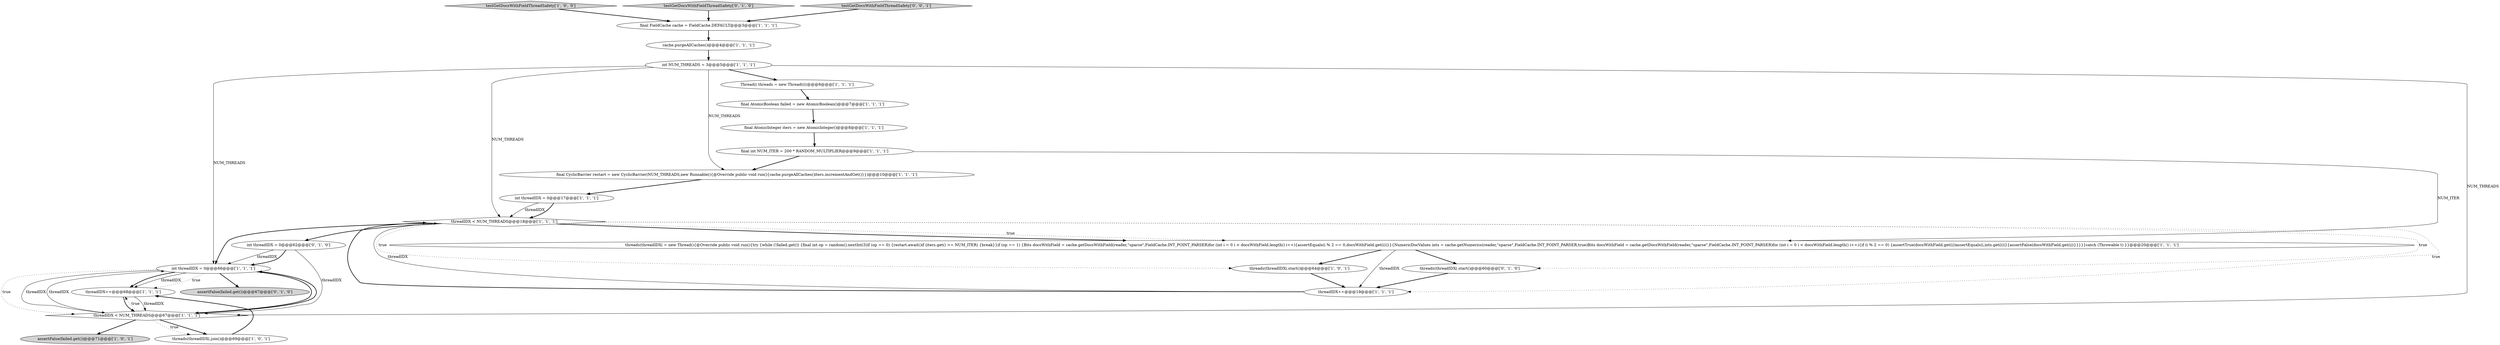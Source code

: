 digraph {
15 [style = filled, label = "final FieldCache cache = FieldCache.DEFAULT@@@3@@@['1', '1', '1']", fillcolor = white, shape = ellipse image = "AAA0AAABBB1BBB"];
2 [style = filled, label = "int NUM_THREADS = 3@@@5@@@['1', '1', '1']", fillcolor = white, shape = ellipse image = "AAA0AAABBB1BBB"];
17 [style = filled, label = "testGetDocsWithFieldThreadSafety['1', '0', '0']", fillcolor = lightgray, shape = diamond image = "AAA0AAABBB1BBB"];
12 [style = filled, label = "Thread(( threads = new Thread((((@@@6@@@['1', '1', '1']", fillcolor = white, shape = ellipse image = "AAA0AAABBB1BBB"];
0 [style = filled, label = "final int NUM_ITER = 200 * RANDOM_MULTIPLIER@@@9@@@['1', '1', '1']", fillcolor = white, shape = ellipse image = "AAA0AAABBB1BBB"];
3 [style = filled, label = "final AtomicBoolean failed = new AtomicBoolean()@@@7@@@['1', '1', '1']", fillcolor = white, shape = ellipse image = "AAA0AAABBB1BBB"];
10 [style = filled, label = "assertFalse(failed.get())@@@71@@@['1', '0', '1']", fillcolor = lightgray, shape = ellipse image = "AAA0AAABBB1BBB"];
6 [style = filled, label = "int threadIDX = 0@@@66@@@['1', '1', '1']", fillcolor = white, shape = ellipse image = "AAA0AAABBB1BBB"];
21 [style = filled, label = "int threadIDX = 0@@@62@@@['0', '1', '0']", fillcolor = white, shape = ellipse image = "AAA0AAABBB2BBB"];
18 [style = filled, label = "threadIDX++@@@68@@@['1', '1', '1']", fillcolor = white, shape = ellipse image = "AAA0AAABBB1BBB"];
22 [style = filled, label = "testGetDocsWithFieldThreadSafety['0', '1', '0']", fillcolor = lightgray, shape = diamond image = "AAA0AAABBB2BBB"];
7 [style = filled, label = "threads(threadIDX(.join()@@@69@@@['1', '0', '1']", fillcolor = white, shape = ellipse image = "AAA0AAABBB1BBB"];
4 [style = filled, label = "final CyclicBarrier restart = new CyclicBarrier(NUM_THREADS,new Runnable(){@Override public void run(){cache.purgeAllCaches()iters.incrementAndGet()}})@@@10@@@['1', '1', '1']", fillcolor = white, shape = ellipse image = "AAA0AAABBB1BBB"];
8 [style = filled, label = "cache.purgeAllCaches()@@@4@@@['1', '1', '1']", fillcolor = white, shape = ellipse image = "AAA0AAABBB1BBB"];
14 [style = filled, label = "int threadIDX = 0@@@17@@@['1', '1', '1']", fillcolor = white, shape = ellipse image = "AAA0AAABBB1BBB"];
5 [style = filled, label = "threads(threadIDX(.start()@@@64@@@['1', '0', '1']", fillcolor = white, shape = ellipse image = "AAA0AAABBB1BBB"];
16 [style = filled, label = "threadIDX++@@@19@@@['1', '1', '1']", fillcolor = white, shape = ellipse image = "AAA0AAABBB1BBB"];
20 [style = filled, label = "assertFalse(failed.get())@@@67@@@['0', '1', '0']", fillcolor = lightgray, shape = ellipse image = "AAA0AAABBB2BBB"];
9 [style = filled, label = "final AtomicInteger iters = new AtomicInteger()@@@8@@@['1', '1', '1']", fillcolor = white, shape = ellipse image = "AAA0AAABBB1BBB"];
1 [style = filled, label = "threadIDX < NUM_THREADS@@@18@@@['1', '1', '1']", fillcolor = white, shape = diamond image = "AAA0AAABBB1BBB"];
13 [style = filled, label = "threadIDX < NUM_THREADS@@@67@@@['1', '1', '1']", fillcolor = white, shape = diamond image = "AAA0AAABBB1BBB"];
23 [style = filled, label = "testGetDocsWithFieldThreadSafety['0', '0', '1']", fillcolor = lightgray, shape = diamond image = "AAA0AAABBB3BBB"];
19 [style = filled, label = "threads(threadIDX(.start()@@@60@@@['0', '1', '0']", fillcolor = white, shape = ellipse image = "AAA0AAABBB2BBB"];
11 [style = filled, label = "threads(threadIDX( = new Thread(){@Override public void run(){try {while (!failed.get()) {final int op = random().nextInt(3)if (op == 0) {restart.await()if (iters.get() >= NUM_ITER) {break}}if (op == 1) {Bits docsWithField = cache.getDocsWithField(reader,\"sparse\",FieldCache.INT_POINT_PARSER)for (int i = 0 i < docsWithField.length() i++){assertEquals(i % 2 == 0,docsWithField.get(i))}}{NumericDocValues ints = cache.getNumerics(reader,\"sparse\",FieldCache.INT_POINT_PARSER,true)Bits docsWithField = cache.getDocsWithField(reader,\"sparse\",FieldCache.INT_POINT_PARSER)for (int i = 0 i < docsWithField.length() i++){if (i % 2 == 0) {assertTrue(docsWithField.get(i))assertEquals(i,ints.get(i))}{assertFalse(docsWithField.get(i))}}}}}catch (Throwable t) }}@@@20@@@['1', '1', '1']", fillcolor = white, shape = ellipse image = "AAA0AAABBB1BBB"];
14->1 [style = solid, label="threadIDX"];
18->13 [style = solid, label="threadIDX"];
6->18 [style = bold, label=""];
13->7 [style = bold, label=""];
0->4 [style = bold, label=""];
23->15 [style = bold, label=""];
1->11 [style = dotted, label="true"];
21->6 [style = solid, label="threadIDX"];
2->1 [style = solid, label="NUM_THREADS"];
7->18 [style = bold, label=""];
1->21 [style = bold, label=""];
21->13 [style = solid, label="threadIDX"];
13->6 [style = bold, label=""];
18->13 [style = bold, label=""];
0->11 [style = solid, label="NUM_ITER"];
6->13 [style = bold, label=""];
9->0 [style = bold, label=""];
22->15 [style = bold, label=""];
6->20 [style = bold, label=""];
1->6 [style = bold, label=""];
1->11 [style = bold, label=""];
2->6 [style = solid, label="NUM_THREADS"];
14->1 [style = bold, label=""];
19->16 [style = bold, label=""];
6->13 [style = dotted, label="true"];
8->2 [style = bold, label=""];
16->1 [style = bold, label=""];
13->18 [style = dotted, label="true"];
13->6 [style = solid, label="threadIDX"];
17->15 [style = bold, label=""];
1->5 [style = dotted, label="true"];
12->3 [style = bold, label=""];
11->19 [style = bold, label=""];
3->9 [style = bold, label=""];
6->13 [style = solid, label="threadIDX"];
6->18 [style = solid, label="threadIDX"];
1->19 [style = dotted, label="true"];
6->18 [style = dotted, label="true"];
4->14 [style = bold, label=""];
2->13 [style = solid, label="NUM_THREADS"];
2->4 [style = solid, label="NUM_THREADS"];
13->10 [style = bold, label=""];
15->8 [style = bold, label=""];
21->6 [style = bold, label=""];
13->7 [style = dotted, label="true"];
5->16 [style = bold, label=""];
16->1 [style = solid, label="threadIDX"];
11->16 [style = solid, label="threadIDX"];
2->12 [style = bold, label=""];
11->5 [style = bold, label=""];
1->16 [style = dotted, label="true"];
}
